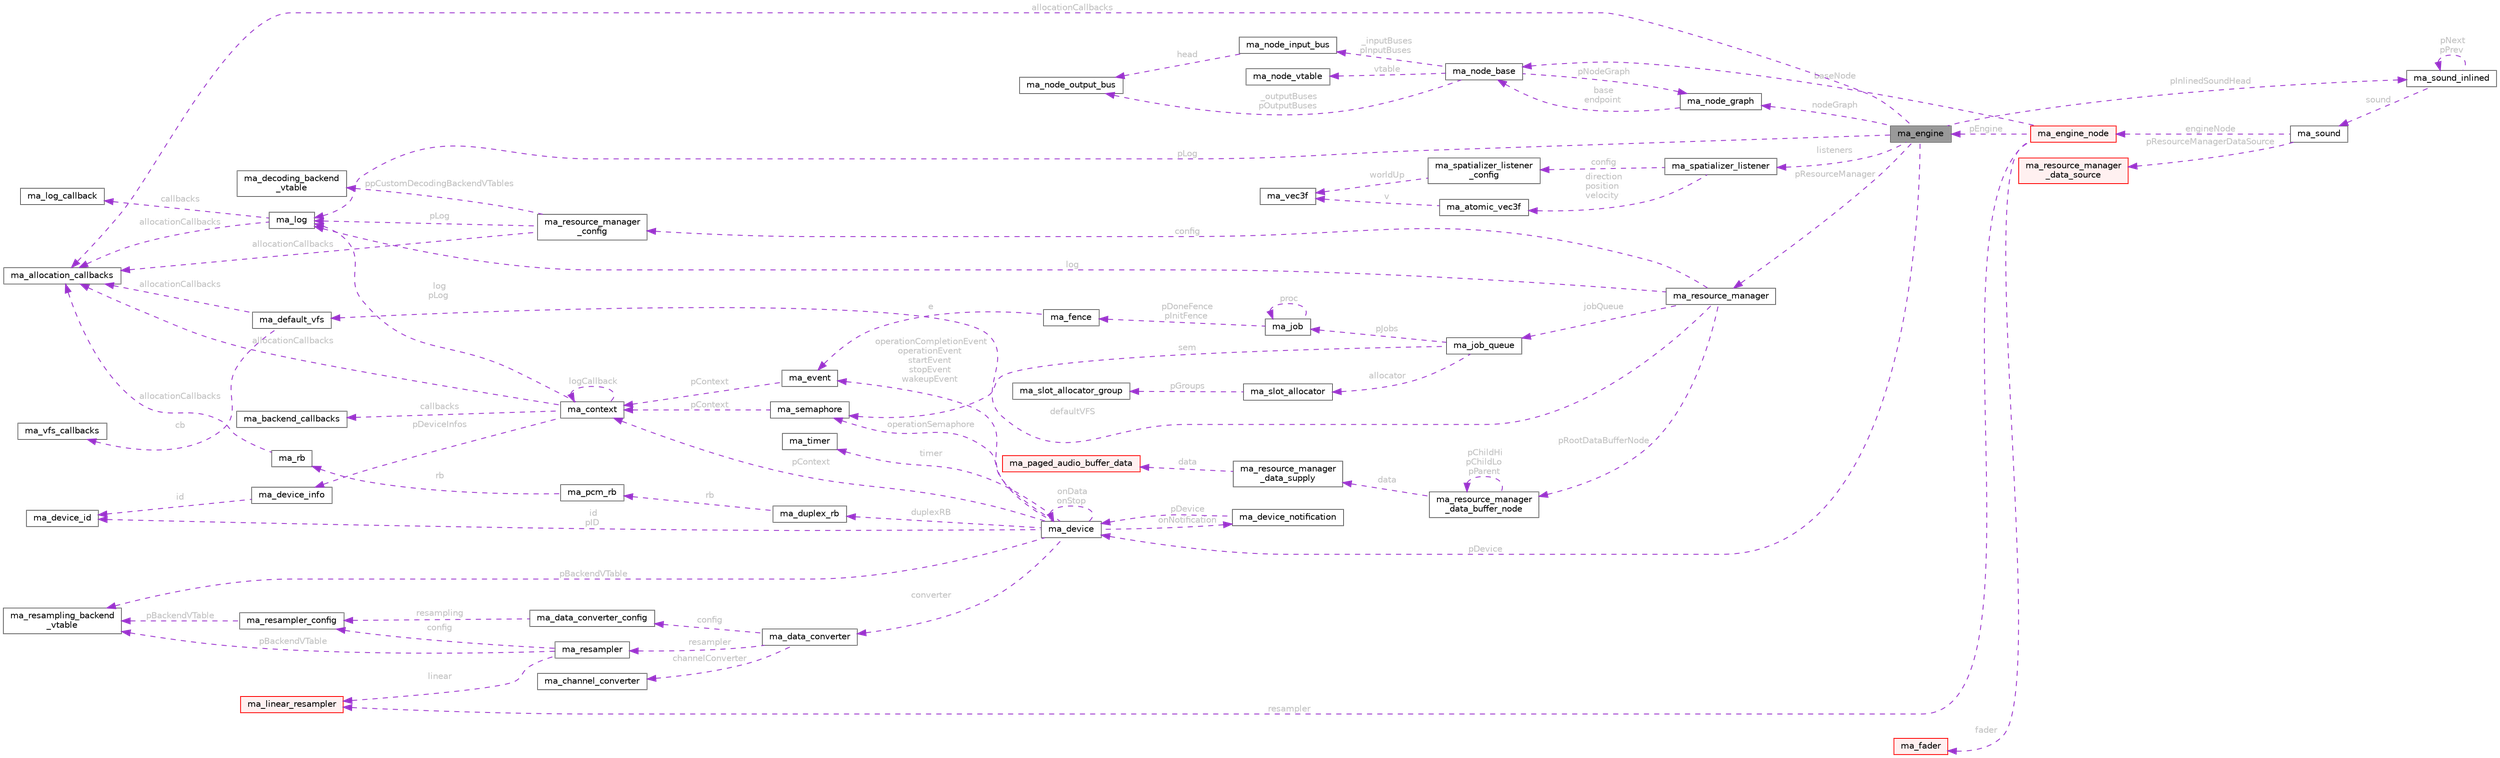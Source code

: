 digraph "ma_engine"
{
 // LATEX_PDF_SIZE
  bgcolor="transparent";
  edge [fontname=Helvetica,fontsize=10,labelfontname=Helvetica,labelfontsize=10];
  node [fontname=Helvetica,fontsize=10,shape=box,height=0.2,width=0.4];
  rankdir="LR";
  Node1 [id="Node000001",label="ma_engine",height=0.2,width=0.4,color="gray40", fillcolor="grey60", style="filled", fontcolor="black",tooltip=" "];
  Node2 -> Node1 [id="edge155_Node000001_Node000002",dir="back",color="darkorchid3",style="dashed",tooltip=" ",label=" nodeGraph",fontcolor="grey" ];
  Node2 [id="Node000002",label="ma_node_graph",height=0.2,width=0.4,color="gray40", fillcolor="white", style="filled",URL="$structma__node__graph.html",tooltip=" "];
  Node3 -> Node2 [id="edge156_Node000002_Node000003",dir="back",color="darkorchid3",style="dashed",tooltip=" ",label=" base\nendpoint",fontcolor="grey" ];
  Node3 [id="Node000003",label="ma_node_base",height=0.2,width=0.4,color="gray40", fillcolor="white", style="filled",URL="$structma__node__base.html",tooltip=" "];
  Node2 -> Node3 [id="edge157_Node000003_Node000002",dir="back",color="darkorchid3",style="dashed",tooltip=" ",label=" pNodeGraph",fontcolor="grey" ];
  Node4 -> Node3 [id="edge158_Node000003_Node000004",dir="back",color="darkorchid3",style="dashed",tooltip=" ",label=" vtable",fontcolor="grey" ];
  Node4 [id="Node000004",label="ma_node_vtable",height=0.2,width=0.4,color="gray40", fillcolor="white", style="filled",URL="$structma__node__vtable.html",tooltip=" "];
  Node5 -> Node3 [id="edge159_Node000003_Node000005",dir="back",color="darkorchid3",style="dashed",tooltip=" ",label=" _inputBuses\npInputBuses",fontcolor="grey" ];
  Node5 [id="Node000005",label="ma_node_input_bus",height=0.2,width=0.4,color="gray40", fillcolor="white", style="filled",URL="$structma__node__input__bus.html",tooltip=" "];
  Node6 -> Node5 [id="edge160_Node000005_Node000006",dir="back",color="darkorchid3",style="dashed",tooltip=" ",label=" head",fontcolor="grey" ];
  Node6 [id="Node000006",label="ma_node_output_bus",height=0.2,width=0.4,color="gray40", fillcolor="white", style="filled",URL="$structma__node__output__bus.html",tooltip=" "];
  Node6 -> Node3 [id="edge161_Node000003_Node000006",dir="back",color="darkorchid3",style="dashed",tooltip=" ",label=" _outputBuses\npOutputBuses",fontcolor="grey" ];
  Node7 -> Node1 [id="edge162_Node000001_Node000007",dir="back",color="darkorchid3",style="dashed",tooltip=" ",label=" pResourceManager",fontcolor="grey" ];
  Node7 [id="Node000007",label="ma_resource_manager",height=0.2,width=0.4,color="gray40", fillcolor="white", style="filled",URL="$structma__resource__manager.html",tooltip=" "];
  Node8 -> Node7 [id="edge163_Node000007_Node000008",dir="back",color="darkorchid3",style="dashed",tooltip=" ",label=" config",fontcolor="grey" ];
  Node8 [id="Node000008",label="ma_resource_manager\l_config",height=0.2,width=0.4,color="gray40", fillcolor="white", style="filled",URL="$structma__resource__manager__config.html",tooltip=" "];
  Node9 -> Node8 [id="edge164_Node000008_Node000009",dir="back",color="darkorchid3",style="dashed",tooltip=" ",label=" allocationCallbacks",fontcolor="grey" ];
  Node9 [id="Node000009",label="ma_allocation_callbacks",height=0.2,width=0.4,color="gray40", fillcolor="white", style="filled",URL="$structma__allocation__callbacks.html",tooltip=" "];
  Node10 -> Node8 [id="edge165_Node000008_Node000010",dir="back",color="darkorchid3",style="dashed",tooltip=" ",label=" pLog",fontcolor="grey" ];
  Node10 [id="Node000010",label="ma_log",height=0.2,width=0.4,color="gray40", fillcolor="white", style="filled",URL="$structma__log.html",tooltip=" "];
  Node11 -> Node10 [id="edge166_Node000010_Node000011",dir="back",color="darkorchid3",style="dashed",tooltip=" ",label=" callbacks",fontcolor="grey" ];
  Node11 [id="Node000011",label="ma_log_callback",height=0.2,width=0.4,color="gray40", fillcolor="white", style="filled",URL="$structma__log__callback.html",tooltip=" "];
  Node9 -> Node10 [id="edge167_Node000010_Node000009",dir="back",color="darkorchid3",style="dashed",tooltip=" ",label=" allocationCallbacks",fontcolor="grey" ];
  Node12 -> Node8 [id="edge168_Node000008_Node000012",dir="back",color="darkorchid3",style="dashed",tooltip=" ",label=" ppCustomDecodingBackendVTables",fontcolor="grey" ];
  Node12 [id="Node000012",label="ma_decoding_backend\l_vtable",height=0.2,width=0.4,color="gray40", fillcolor="white", style="filled",URL="$structma__decoding__backend__vtable.html",tooltip=" "];
  Node13 -> Node7 [id="edge169_Node000007_Node000013",dir="back",color="darkorchid3",style="dashed",tooltip=" ",label=" pRootDataBufferNode",fontcolor="grey" ];
  Node13 [id="Node000013",label="ma_resource_manager\l_data_buffer_node",height=0.2,width=0.4,color="gray40", fillcolor="white", style="filled",URL="$structma__resource__manager__data__buffer__node.html",tooltip=" "];
  Node14 -> Node13 [id="edge170_Node000013_Node000014",dir="back",color="darkorchid3",style="dashed",tooltip=" ",label=" data",fontcolor="grey" ];
  Node14 [id="Node000014",label="ma_resource_manager\l_data_supply",height=0.2,width=0.4,color="gray40", fillcolor="white", style="filled",URL="$structma__resource__manager__data__supply.html",tooltip=" "];
  Node15 -> Node14 [id="edge171_Node000014_Node000015",dir="back",color="darkorchid3",style="dashed",tooltip=" ",label=" data",fontcolor="grey" ];
  Node15 [id="Node000015",label="ma_paged_audio_buffer_data",height=0.2,width=0.4,color="red", fillcolor="#FFF0F0", style="filled",URL="$structma__paged__audio__buffer__data.html",tooltip=" "];
  Node13 -> Node13 [id="edge172_Node000013_Node000013",dir="back",color="darkorchid3",style="dashed",tooltip=" ",label=" pChildHi\npChildLo\npParent",fontcolor="grey" ];
  Node17 -> Node7 [id="edge173_Node000007_Node000017",dir="back",color="darkorchid3",style="dashed",tooltip=" ",label=" jobQueue",fontcolor="grey" ];
  Node17 [id="Node000017",label="ma_job_queue",height=0.2,width=0.4,color="gray40", fillcolor="white", style="filled",URL="$structma__job__queue.html",tooltip=" "];
  Node18 -> Node17 [id="edge174_Node000017_Node000018",dir="back",color="darkorchid3",style="dashed",tooltip=" ",label=" sem",fontcolor="grey" ];
  Node18 [id="Node000018",label="ma_semaphore",height=0.2,width=0.4,color="gray40", fillcolor="white", style="filled",URL="$structma__semaphore.html",tooltip=" "];
  Node19 -> Node18 [id="edge175_Node000018_Node000019",dir="back",color="darkorchid3",style="dashed",tooltip=" ",label=" pContext",fontcolor="grey" ];
  Node19 [id="Node000019",label="ma_context",height=0.2,width=0.4,color="gray40", fillcolor="white", style="filled",URL="$structma__context.html",tooltip=" "];
  Node20 -> Node19 [id="edge176_Node000019_Node000020",dir="back",color="darkorchid3",style="dashed",tooltip=" ",label=" callbacks",fontcolor="grey" ];
  Node20 [id="Node000020",label="ma_backend_callbacks",height=0.2,width=0.4,color="gray40", fillcolor="white", style="filled",URL="$structma__backend__callbacks.html",tooltip=" "];
  Node10 -> Node19 [id="edge177_Node000019_Node000010",dir="back",color="darkorchid3",style="dashed",tooltip=" ",label=" log\npLog",fontcolor="grey" ];
  Node9 -> Node19 [id="edge178_Node000019_Node000009",dir="back",color="darkorchid3",style="dashed",tooltip=" ",label=" allocationCallbacks",fontcolor="grey" ];
  Node21 -> Node19 [id="edge179_Node000019_Node000021",dir="back",color="darkorchid3",style="dashed",tooltip=" ",label=" pDeviceInfos",fontcolor="grey" ];
  Node21 [id="Node000021",label="ma_device_info",height=0.2,width=0.4,color="gray40", fillcolor="white", style="filled",URL="$structma__device__info.html",tooltip=" "];
  Node22 -> Node21 [id="edge180_Node000021_Node000022",dir="back",color="darkorchid3",style="dashed",tooltip=" ",label=" id",fontcolor="grey" ];
  Node22 [id="Node000022",label="ma_device_id",height=0.2,width=0.4,color="gray40", fillcolor="white", style="filled",URL="$unionma__device__id.html",tooltip=" "];
  Node19 -> Node19 [id="edge181_Node000019_Node000019",dir="back",color="darkorchid3",style="dashed",tooltip=" ",label=" logCallback",fontcolor="grey" ];
  Node23 -> Node17 [id="edge182_Node000017_Node000023",dir="back",color="darkorchid3",style="dashed",tooltip=" ",label=" allocator",fontcolor="grey" ];
  Node23 [id="Node000023",label="ma_slot_allocator",height=0.2,width=0.4,color="gray40", fillcolor="white", style="filled",URL="$structma__slot__allocator.html",tooltip=" "];
  Node24 -> Node23 [id="edge183_Node000023_Node000024",dir="back",color="darkorchid3",style="dashed",tooltip=" ",label=" pGroups",fontcolor="grey" ];
  Node24 [id="Node000024",label="ma_slot_allocator_group",height=0.2,width=0.4,color="gray40", fillcolor="white", style="filled",URL="$structma__slot__allocator__group.html",tooltip=" "];
  Node25 -> Node17 [id="edge184_Node000017_Node000025",dir="back",color="darkorchid3",style="dashed",tooltip=" ",label=" pJobs",fontcolor="grey" ];
  Node25 [id="Node000025",label="ma_job",height=0.2,width=0.4,color="gray40", fillcolor="white", style="filled",URL="$structma__job.html",tooltip=" "];
  Node25 -> Node25 [id="edge185_Node000025_Node000025",dir="back",color="darkorchid3",style="dashed",tooltip=" ",label=" proc",fontcolor="grey" ];
  Node26 -> Node25 [id="edge186_Node000025_Node000026",dir="back",color="darkorchid3",style="dashed",tooltip=" ",label=" pDoneFence\npInitFence",fontcolor="grey" ];
  Node26 [id="Node000026",label="ma_fence",height=0.2,width=0.4,color="gray40", fillcolor="white", style="filled",URL="$structma__fence.html",tooltip=" "];
  Node27 -> Node26 [id="edge187_Node000026_Node000027",dir="back",color="darkorchid3",style="dashed",tooltip=" ",label=" e",fontcolor="grey" ];
  Node27 [id="Node000027",label="ma_event",height=0.2,width=0.4,color="gray40", fillcolor="white", style="filled",URL="$structma__event.html",tooltip=" "];
  Node19 -> Node27 [id="edge188_Node000027_Node000019",dir="back",color="darkorchid3",style="dashed",tooltip=" ",label=" pContext",fontcolor="grey" ];
  Node28 -> Node7 [id="edge189_Node000007_Node000028",dir="back",color="darkorchid3",style="dashed",tooltip=" ",label=" defaultVFS",fontcolor="grey" ];
  Node28 [id="Node000028",label="ma_default_vfs",height=0.2,width=0.4,color="gray40", fillcolor="white", style="filled",URL="$structma__default__vfs.html",tooltip=" "];
  Node29 -> Node28 [id="edge190_Node000028_Node000029",dir="back",color="darkorchid3",style="dashed",tooltip=" ",label=" cb",fontcolor="grey" ];
  Node29 [id="Node000029",label="ma_vfs_callbacks",height=0.2,width=0.4,color="gray40", fillcolor="white", style="filled",URL="$structma__vfs__callbacks.html",tooltip=" "];
  Node9 -> Node28 [id="edge191_Node000028_Node000009",dir="back",color="darkorchid3",style="dashed",tooltip=" ",label=" allocationCallbacks",fontcolor="grey" ];
  Node10 -> Node7 [id="edge192_Node000007_Node000010",dir="back",color="darkorchid3",style="dashed",tooltip=" ",label=" log",fontcolor="grey" ];
  Node30 -> Node1 [id="edge193_Node000001_Node000030",dir="back",color="darkorchid3",style="dashed",tooltip=" ",label=" pDevice",fontcolor="grey" ];
  Node30 [id="Node000030",label="ma_device",height=0.2,width=0.4,color="gray40", fillcolor="white", style="filled",URL="$structma__device.html",tooltip=" "];
  Node19 -> Node30 [id="edge194_Node000030_Node000019",dir="back",color="darkorchid3",style="dashed",tooltip=" ",label=" pContext",fontcolor="grey" ];
  Node30 -> Node30 [id="edge195_Node000030_Node000030",dir="back",color="darkorchid3",style="dashed",tooltip=" ",label=" onData\nonStop",fontcolor="grey" ];
  Node31 -> Node30 [id="edge196_Node000030_Node000031",dir="back",color="darkorchid3",style="dashed",tooltip=" ",label=" onNotification",fontcolor="grey" ];
  Node31 [id="Node000031",label="ma_device_notification",height=0.2,width=0.4,color="gray40", fillcolor="white", style="filled",URL="$structma__device__notification.html",tooltip=" "];
  Node30 -> Node31 [id="edge197_Node000031_Node000030",dir="back",color="darkorchid3",style="dashed",tooltip=" ",label=" pDevice",fontcolor="grey" ];
  Node27 -> Node30 [id="edge198_Node000030_Node000027",dir="back",color="darkorchid3",style="dashed",tooltip=" ",label=" operationCompletionEvent\noperationEvent\nstartEvent\nstopEvent\nwakeupEvent",fontcolor="grey" ];
  Node32 -> Node30 [id="edge199_Node000030_Node000032",dir="back",color="darkorchid3",style="dashed",tooltip=" ",label=" duplexRB",fontcolor="grey" ];
  Node32 [id="Node000032",label="ma_duplex_rb",height=0.2,width=0.4,color="gray40", fillcolor="white", style="filled",URL="$structma__duplex__rb.html",tooltip=" "];
  Node33 -> Node32 [id="edge200_Node000032_Node000033",dir="back",color="darkorchid3",style="dashed",tooltip=" ",label=" rb",fontcolor="grey" ];
  Node33 [id="Node000033",label="ma_pcm_rb",height=0.2,width=0.4,color="gray40", fillcolor="white", style="filled",URL="$structma__pcm__rb.html",tooltip=" "];
  Node34 -> Node33 [id="edge201_Node000033_Node000034",dir="back",color="darkorchid3",style="dashed",tooltip=" ",label=" rb",fontcolor="grey" ];
  Node34 [id="Node000034",label="ma_rb",height=0.2,width=0.4,color="gray40", fillcolor="white", style="filled",URL="$structma__rb.html",tooltip=" "];
  Node9 -> Node34 [id="edge202_Node000034_Node000009",dir="back",color="darkorchid3",style="dashed",tooltip=" ",label=" allocationCallbacks",fontcolor="grey" ];
  Node35 -> Node30 [id="edge203_Node000030_Node000035",dir="back",color="darkorchid3",style="dashed",tooltip=" ",label=" pBackendVTable",fontcolor="grey" ];
  Node35 [id="Node000035",label="ma_resampling_backend\l_vtable",height=0.2,width=0.4,color="gray40", fillcolor="white", style="filled",URL="$structma__resampling__backend__vtable.html",tooltip=" "];
  Node22 -> Node30 [id="edge204_Node000030_Node000022",dir="back",color="darkorchid3",style="dashed",tooltip=" ",label=" id\npID",fontcolor="grey" ];
  Node36 -> Node30 [id="edge205_Node000030_Node000036",dir="back",color="darkorchid3",style="dashed",tooltip=" ",label=" converter",fontcolor="grey" ];
  Node36 [id="Node000036",label="ma_data_converter",height=0.2,width=0.4,color="gray40", fillcolor="white", style="filled",URL="$structma__data__converter.html",tooltip=" "];
  Node37 -> Node36 [id="edge206_Node000036_Node000037",dir="back",color="darkorchid3",style="dashed",tooltip=" ",label=" channelConverter",fontcolor="grey" ];
  Node37 [id="Node000037",label="ma_channel_converter",height=0.2,width=0.4,color="gray40", fillcolor="white", style="filled",URL="$structma__channel__converter.html",tooltip=" "];
  Node38 -> Node36 [id="edge207_Node000036_Node000038",dir="back",color="darkorchid3",style="dashed",tooltip=" ",label=" resampler",fontcolor="grey" ];
  Node38 [id="Node000038",label="ma_resampler",height=0.2,width=0.4,color="gray40", fillcolor="white", style="filled",URL="$structma__resampler.html",tooltip=" "];
  Node35 -> Node38 [id="edge208_Node000038_Node000035",dir="back",color="darkorchid3",style="dashed",tooltip=" ",label=" pBackendVTable",fontcolor="grey" ];
  Node39 -> Node38 [id="edge209_Node000038_Node000039",dir="back",color="darkorchid3",style="dashed",tooltip=" ",label=" linear",fontcolor="grey" ];
  Node39 [id="Node000039",label="ma_linear_resampler",height=0.2,width=0.4,color="red", fillcolor="#FFF0F0", style="filled",URL="$structma__linear__resampler.html",tooltip=" "];
  Node46 -> Node38 [id="edge210_Node000038_Node000046",dir="back",color="darkorchid3",style="dashed",tooltip=" ",label=" config",fontcolor="grey" ];
  Node46 [id="Node000046",label="ma_resampler_config",height=0.2,width=0.4,color="gray40", fillcolor="white", style="filled",URL="$structma__resampler__config.html",tooltip=" "];
  Node35 -> Node46 [id="edge211_Node000046_Node000035",dir="back",color="darkorchid3",style="dashed",tooltip=" ",label=" pBackendVTable",fontcolor="grey" ];
  Node47 -> Node36 [id="edge212_Node000036_Node000047",dir="back",color="darkorchid3",style="dashed",tooltip=" ",label=" config",fontcolor="grey" ];
  Node47 [id="Node000047",label="ma_data_converter_config",height=0.2,width=0.4,color="gray40", fillcolor="white", style="filled",URL="$structma__data__converter__config.html",tooltip=" "];
  Node46 -> Node47 [id="edge213_Node000047_Node000046",dir="back",color="darkorchid3",style="dashed",tooltip=" ",label=" resampling",fontcolor="grey" ];
  Node18 -> Node30 [id="edge214_Node000030_Node000018",dir="back",color="darkorchid3",style="dashed",tooltip=" ",label=" operationSemaphore",fontcolor="grey" ];
  Node48 -> Node30 [id="edge215_Node000030_Node000048",dir="back",color="darkorchid3",style="dashed",tooltip=" ",label=" timer",fontcolor="grey" ];
  Node48 [id="Node000048",label="ma_timer",height=0.2,width=0.4,color="gray40", fillcolor="white", style="filled",URL="$unionma__timer.html",tooltip=" "];
  Node10 -> Node1 [id="edge216_Node000001_Node000010",dir="back",color="darkorchid3",style="dashed",tooltip=" ",label=" pLog",fontcolor="grey" ];
  Node49 -> Node1 [id="edge217_Node000001_Node000049",dir="back",color="darkorchid3",style="dashed",tooltip=" ",label=" listeners",fontcolor="grey" ];
  Node49 [id="Node000049",label="ma_spatializer_listener",height=0.2,width=0.4,color="gray40", fillcolor="white", style="filled",URL="$structma__spatializer__listener.html",tooltip=" "];
  Node50 -> Node49 [id="edge218_Node000049_Node000050",dir="back",color="darkorchid3",style="dashed",tooltip=" ",label=" config",fontcolor="grey" ];
  Node50 [id="Node000050",label="ma_spatializer_listener\l_config",height=0.2,width=0.4,color="gray40", fillcolor="white", style="filled",URL="$structma__spatializer__listener__config.html",tooltip=" "];
  Node51 -> Node50 [id="edge219_Node000050_Node000051",dir="back",color="darkorchid3",style="dashed",tooltip=" ",label=" worldUp",fontcolor="grey" ];
  Node51 [id="Node000051",label="ma_vec3f",height=0.2,width=0.4,color="gray40", fillcolor="white", style="filled",URL="$structma__vec3f.html",tooltip=" "];
  Node52 -> Node49 [id="edge220_Node000049_Node000052",dir="back",color="darkorchid3",style="dashed",tooltip=" ",label=" direction\nposition\nvelocity",fontcolor="grey" ];
  Node52 [id="Node000052",label="ma_atomic_vec3f",height=0.2,width=0.4,color="gray40", fillcolor="white", style="filled",URL="$structma__atomic__vec3f.html",tooltip=" "];
  Node51 -> Node52 [id="edge221_Node000052_Node000051",dir="back",color="darkorchid3",style="dashed",tooltip=" ",label=" v",fontcolor="grey" ];
  Node9 -> Node1 [id="edge222_Node000001_Node000009",dir="back",color="darkorchid3",style="dashed",tooltip=" ",label=" allocationCallbacks",fontcolor="grey" ];
  Node53 -> Node1 [id="edge223_Node000001_Node000053",dir="back",color="darkorchid3",style="dashed",tooltip=" ",label=" pInlinedSoundHead",fontcolor="grey" ];
  Node53 [id="Node000053",label="ma_sound_inlined",height=0.2,width=0.4,color="gray40", fillcolor="white", style="filled",URL="$structma__sound__inlined.html",tooltip=" "];
  Node54 -> Node53 [id="edge224_Node000053_Node000054",dir="back",color="darkorchid3",style="dashed",tooltip=" ",label=" sound",fontcolor="grey" ];
  Node54 [id="Node000054",label="ma_sound",height=0.2,width=0.4,color="gray40", fillcolor="white", style="filled",URL="$structma__sound.html",tooltip=" "];
  Node55 -> Node54 [id="edge225_Node000054_Node000055",dir="back",color="darkorchid3",style="dashed",tooltip=" ",label=" engineNode",fontcolor="grey" ];
  Node55 [id="Node000055",label="ma_engine_node",height=0.2,width=0.4,color="red", fillcolor="#FFF0F0", style="filled",URL="$structma__engine__node.html",tooltip=" "];
  Node3 -> Node55 [id="edge226_Node000055_Node000003",dir="back",color="darkorchid3",style="dashed",tooltip=" ",label=" baseNode",fontcolor="grey" ];
  Node1 -> Node55 [id="edge227_Node000055_Node000001",dir="back",color="darkorchid3",style="dashed",tooltip=" ",label=" pEngine",fontcolor="grey" ];
  Node56 -> Node55 [id="edge228_Node000055_Node000056",dir="back",color="darkorchid3",style="dashed",tooltip=" ",label=" fader",fontcolor="grey" ];
  Node56 [id="Node000056",label="ma_fader",height=0.2,width=0.4,color="red", fillcolor="#FFF0F0", style="filled",URL="$structma__fader.html",tooltip=" "];
  Node39 -> Node55 [id="edge229_Node000055_Node000039",dir="back",color="darkorchid3",style="dashed",tooltip=" ",label=" resampler",fontcolor="grey" ];
  Node62 -> Node54 [id="edge230_Node000054_Node000062",dir="back",color="darkorchid3",style="dashed",tooltip=" ",label=" pResourceManagerDataSource",fontcolor="grey" ];
  Node62 [id="Node000062",label="ma_resource_manager\l_data_source",height=0.2,width=0.4,color="red", fillcolor="#FFF0F0", style="filled",URL="$structma__resource__manager__data__source.html",tooltip=" "];
  Node53 -> Node53 [id="edge231_Node000053_Node000053",dir="back",color="darkorchid3",style="dashed",tooltip=" ",label=" pNext\npPrev",fontcolor="grey" ];
}
